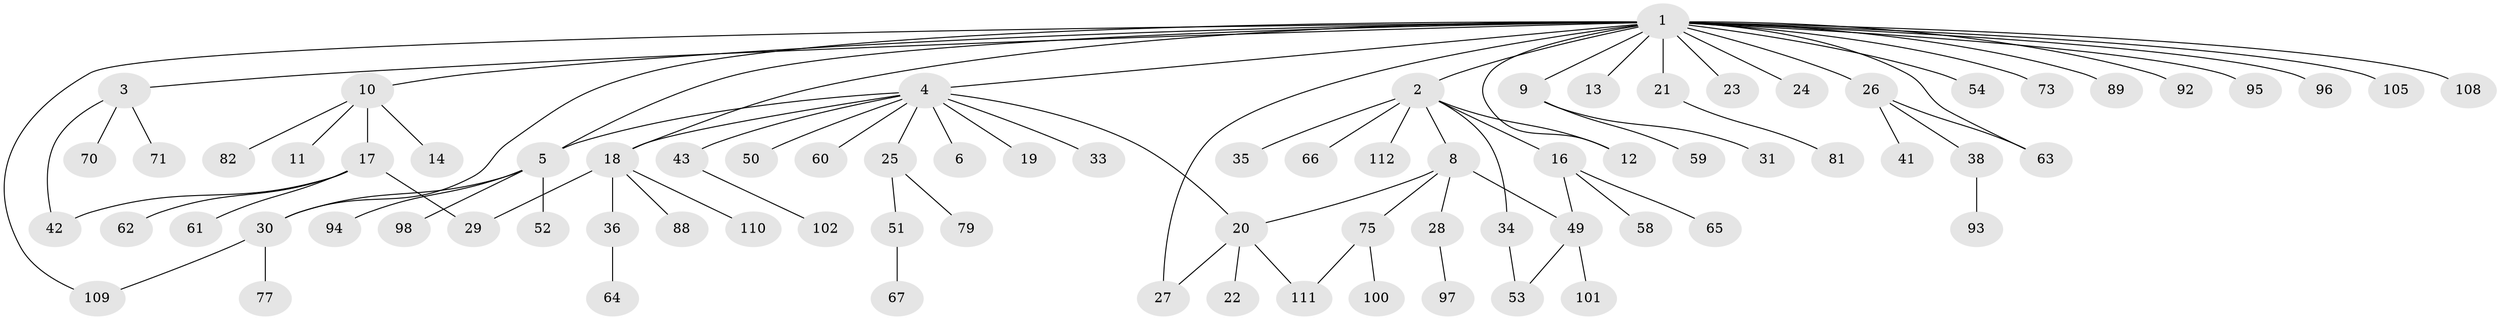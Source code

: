 // Generated by graph-tools (version 1.1) at 2025/51/02/27/25 19:51:55]
// undirected, 79 vertices, 91 edges
graph export_dot {
graph [start="1"]
  node [color=gray90,style=filled];
  1 [super="+37"];
  2 [super="+7"];
  3 [super="+46"];
  4 [super="+45"];
  5 [super="+83"];
  6;
  8 [super="+99"];
  9 [super="+15"];
  10 [super="+32"];
  11;
  12;
  13 [super="+107"];
  14;
  16 [super="+47"];
  17 [super="+87"];
  18 [super="+57"];
  19 [super="+39"];
  20 [super="+85"];
  21 [super="+69"];
  22;
  23;
  24;
  25 [super="+68"];
  26 [super="+104"];
  27;
  28 [super="+48"];
  29 [super="+91"];
  30 [super="+40"];
  31;
  33;
  34 [super="+84"];
  35;
  36 [super="+56"];
  38 [super="+90"];
  41;
  42 [super="+80"];
  43 [super="+44"];
  49 [super="+106"];
  50;
  51;
  52 [super="+103"];
  53 [super="+55"];
  54;
  58;
  59 [super="+76"];
  60;
  61 [super="+72"];
  62 [super="+86"];
  63;
  64;
  65;
  66;
  67 [super="+74"];
  70;
  71;
  73;
  75 [super="+78"];
  77;
  79;
  81;
  82;
  88;
  89;
  92;
  93;
  94;
  95;
  96;
  97;
  98;
  100;
  101;
  102;
  105;
  108;
  109;
  110;
  111;
  112;
  1 -- 2;
  1 -- 3;
  1 -- 4 [weight=2];
  1 -- 5;
  1 -- 9;
  1 -- 10;
  1 -- 12;
  1 -- 13;
  1 -- 18;
  1 -- 21;
  1 -- 23;
  1 -- 24;
  1 -- 26 [weight=2];
  1 -- 27;
  1 -- 30;
  1 -- 54;
  1 -- 63;
  1 -- 73;
  1 -- 89;
  1 -- 92;
  1 -- 95;
  1 -- 96;
  1 -- 105;
  1 -- 108;
  1 -- 109;
  2 -- 8;
  2 -- 34;
  2 -- 35;
  2 -- 66;
  2 -- 16;
  2 -- 12;
  2 -- 112;
  3 -- 42;
  3 -- 70;
  3 -- 71;
  4 -- 5;
  4 -- 6;
  4 -- 18;
  4 -- 19;
  4 -- 20;
  4 -- 25;
  4 -- 33;
  4 -- 43;
  4 -- 50;
  4 -- 60;
  5 -- 30;
  5 -- 52;
  5 -- 98;
  5 -- 94;
  8 -- 20;
  8 -- 28;
  8 -- 49;
  8 -- 75;
  9 -- 31;
  9 -- 59;
  10 -- 11;
  10 -- 14;
  10 -- 17;
  10 -- 82;
  16 -- 65;
  16 -- 49;
  16 -- 58;
  17 -- 29;
  17 -- 42;
  17 -- 61;
  17 -- 62;
  18 -- 29;
  18 -- 36 [weight=2];
  18 -- 88;
  18 -- 110;
  20 -- 22;
  20 -- 27;
  20 -- 111;
  21 -- 81;
  25 -- 51;
  25 -- 79;
  26 -- 38;
  26 -- 41;
  26 -- 63;
  28 -- 97;
  30 -- 77;
  30 -- 109;
  34 -- 53;
  36 -- 64;
  38 -- 93;
  43 -- 102;
  49 -- 101;
  49 -- 53;
  51 -- 67;
  75 -- 100;
  75 -- 111;
}
